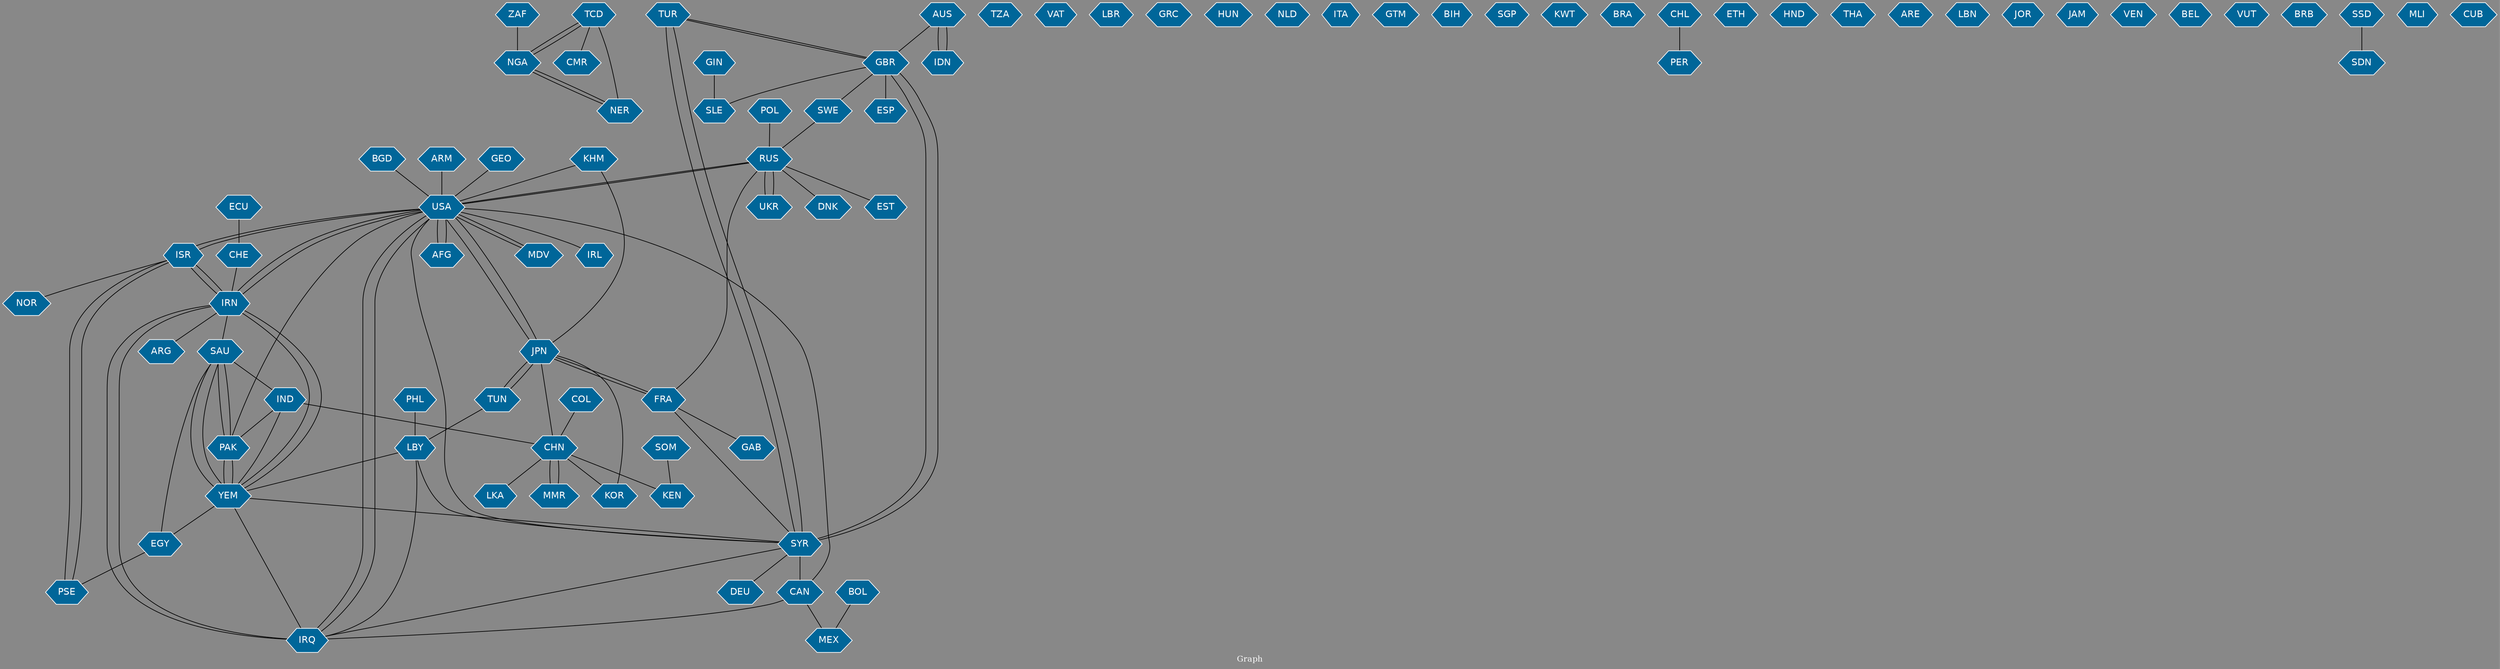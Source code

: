 // Countries together in item graph
graph {
	graph [bgcolor="#888888" fontcolor=white fontsize=12 label="Graph" outputorder=edgesfirst overlap=prism]
	node [color=white fillcolor="#006699" fontcolor=white fontname=Helvetica shape=hexagon style=filled]
	edge [arrowhead=open color=black fontcolor=white fontname=Courier fontsize=12]
		TCD [label=TCD]
		NGA [label=NGA]
		TUR [label=TUR]
		DEU [label=DEU]
		ESP [label=ESP]
		TZA [label=TZA]
		GEO [label=GEO]
		RUS [label=RUS]
		ISR [label=ISR]
		IRN [label=IRN]
		GAB [label=GAB]
		USA [label=USA]
		GBR [label=GBR]
		VAT [label=VAT]
		IND [label=IND]
		SYR [label=SYR]
		FRA [label=FRA]
		CHN [label=CHN]
		JPN [label=JPN]
		PHL [label=PHL]
		LBY [label=LBY]
		LBR [label=LBR]
		CAN [label=CAN]
		AFG [label=AFG]
		UKR [label=UKR]
		MEX [label=MEX]
		TUN [label=TUN]
		IRQ [label=IRQ]
		CMR [label=CMR]
		YEM [label=YEM]
		GRC [label=GRC]
		CHE [label=CHE]
		PAK [label=PAK]
		MDV [label=MDV]
		SAU [label=SAU]
		GIN [label=GIN]
		SLE [label=SLE]
		HUN [label=HUN]
		ARG [label=ARG]
		AUS [label=AUS]
		BOL [label=BOL]
		EGY [label=EGY]
		NLD [label=NLD]
		SOM [label=SOM]
		ITA [label=ITA]
		ZAF [label=ZAF]
		GTM [label=GTM]
		BIH [label=BIH]
		IDN [label=IDN]
		SGP [label=SGP]
		KWT [label=KWT]
		SWE [label=SWE]
		PSE [label=PSE]
		LKA [label=LKA]
		BRA [label=BRA]
		DNK [label=DNK]
		CHL [label=CHL]
		ETH [label=ETH]
		HND [label=HND]
		KHM [label=KHM]
		NER [label=NER]
		BGD [label=BGD]
		THA [label=THA]
		ARE [label=ARE]
		EST [label=EST]
		ECU [label=ECU]
		LBN [label=LBN]
		NOR [label=NOR]
		JOR [label=JOR]
		MMR [label=MMR]
		KEN [label=KEN]
		ARM [label=ARM]
		KOR [label=KOR]
		JAM [label=JAM]
		POL [label=POL]
		COL [label=COL]
		PER [label=PER]
		VEN [label=VEN]
		BEL [label=BEL]
		VUT [label=VUT]
		BRB [label=BRB]
		IRL [label=IRL]
		SSD [label=SSD]
		SDN [label=SDN]
		MLI [label=MLI]
		CUB [label=CUB]
			TUR -- SYR [weight=2]
			SYR -- TUR [weight=2]
			SAU -- EGY [weight=1]
			TCD -- NGA [weight=2]
			CAN -- USA [weight=1]
			SAU -- YEM [weight=6]
			JPN -- TUN [weight=3]
			FRA -- GAB [weight=1]
			USA -- IRL [weight=1]
			COL -- CHN [weight=1]
			SYR -- DEU [weight=1]
			AFG -- USA [weight=1]
			TUN -- LBY [weight=1]
			ISR -- IRN [weight=2]
			IND -- CHN [weight=1]
			IRN -- ISR [weight=2]
			NGA -- NER [weight=2]
			JPN -- CHN [weight=2]
			BGD -- USA [weight=1]
			CHN -- KEN [weight=1]
			YEM -- PAK [weight=1]
			PAK -- YEM [weight=1]
			USA -- IRN [weight=2]
			SAU -- PAK [weight=1]
			CHL -- PER [weight=1]
			USA -- AFG [weight=2]
			JPN -- USA [weight=1]
			IRQ -- IRN [weight=3]
			LBY -- SYR [weight=1]
			EGY -- PSE [weight=1]
			IRN -- ARG [weight=1]
			YEM -- SYR [weight=1]
			YEM -- IRN [weight=3]
			KHM -- USA [weight=2]
			YEM -- EGY [weight=1]
			USA -- SYR [weight=1]
			JPN -- FRA [weight=3]
			USA -- IRQ [weight=1]
			GBR -- SLE [weight=1]
			TCD -- CMR [weight=1]
			GIN -- SLE [weight=1]
			GBR -- ESP [weight=1]
			TUR -- GBR [weight=1]
			PSE -- ISR [weight=1]
			ISR -- USA [weight=4]
			GEO -- USA [weight=1]
			USA -- RUS [weight=1]
			BOL -- MEX [weight=1]
			AUS -- IDN [weight=2]
			RUS -- DNK [weight=1]
			GBR -- SYR [weight=2]
			IDN -- AUS [weight=2]
			IRQ -- SYR [weight=1]
			ISR -- PSE [weight=3]
			IND -- PAK [weight=1]
			PAK -- USA [weight=1]
			IRN -- IRQ [weight=2]
			CHN -- LKA [weight=1]
			CAN -- IRQ [weight=2]
			GBR -- SWE [weight=2]
			SWE -- RUS [weight=1]
			TUN -- JPN [weight=4]
			CHE -- IRN [weight=1]
			CHN -- MMR [weight=1]
			SAU -- IND [weight=1]
			FRA -- SYR [weight=1]
			FRA -- JPN [weight=1]
			USA -- JPN [weight=1]
			RUS -- UKR [weight=3]
			IRN -- USA [weight=2]
			MDV -- USA [weight=2]
			IRN -- SAU [weight=1]
			POL -- RUS [weight=1]
			CHN -- KOR [weight=2]
			YEM -- SAU [weight=3]
			NGA -- TCD [weight=1]
			YEM -- IND [weight=1]
			RUS -- EST [weight=1]
			PHL -- LBY [weight=2]
			USA -- ISR [weight=1]
			UKR -- RUS [weight=7]
			ECU -- CHE [weight=1]
			RUS -- FRA [weight=1]
			IRQ -- USA [weight=1]
			NER -- NGA [weight=1]
			LBY -- IRQ [weight=1]
			IRN -- YEM [weight=3]
			JPN -- KOR [weight=3]
			TCD -- NER [weight=4]
			GBR -- TUR [weight=1]
			IRQ -- YEM [weight=1]
			KHM -- JPN [weight=2]
			LBY -- YEM [weight=1]
			ARM -- USA [weight=1]
			SOM -- KEN [weight=1]
			RUS -- USA [weight=1]
			CAN -- MEX [weight=1]
			ISR -- NOR [weight=1]
			PAK -- SAU [weight=1]
			SYR -- CAN [weight=1]
			USA -- MDV [weight=1]
			SYR -- GBR [weight=3]
			AUS -- GBR [weight=1]
			SSD -- SDN [weight=1]
			MMR -- CHN [weight=1]
			ZAF -- NGA [weight=1]
}